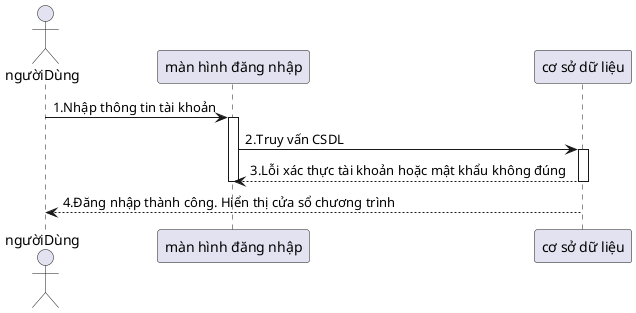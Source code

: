 @startuml
actor ngườiDùng
participant "màn hình đăng nhập" as A
participant "cơ sở dữ liệu" as B


ngườiDùng -> A : 1.Nhập thông tin tài khoản

activate A
A -> B : 2.Truy vấn CSDL
activate B

B --> A : 3.Lỗi xác thực tài khoản hoặc mật khẩu không đúng
deactivate B
deactivate A

B --> ngườiDùng : 4.Đăng nhập thành công. Hiển thị cửa sổ chương trình


@enduml